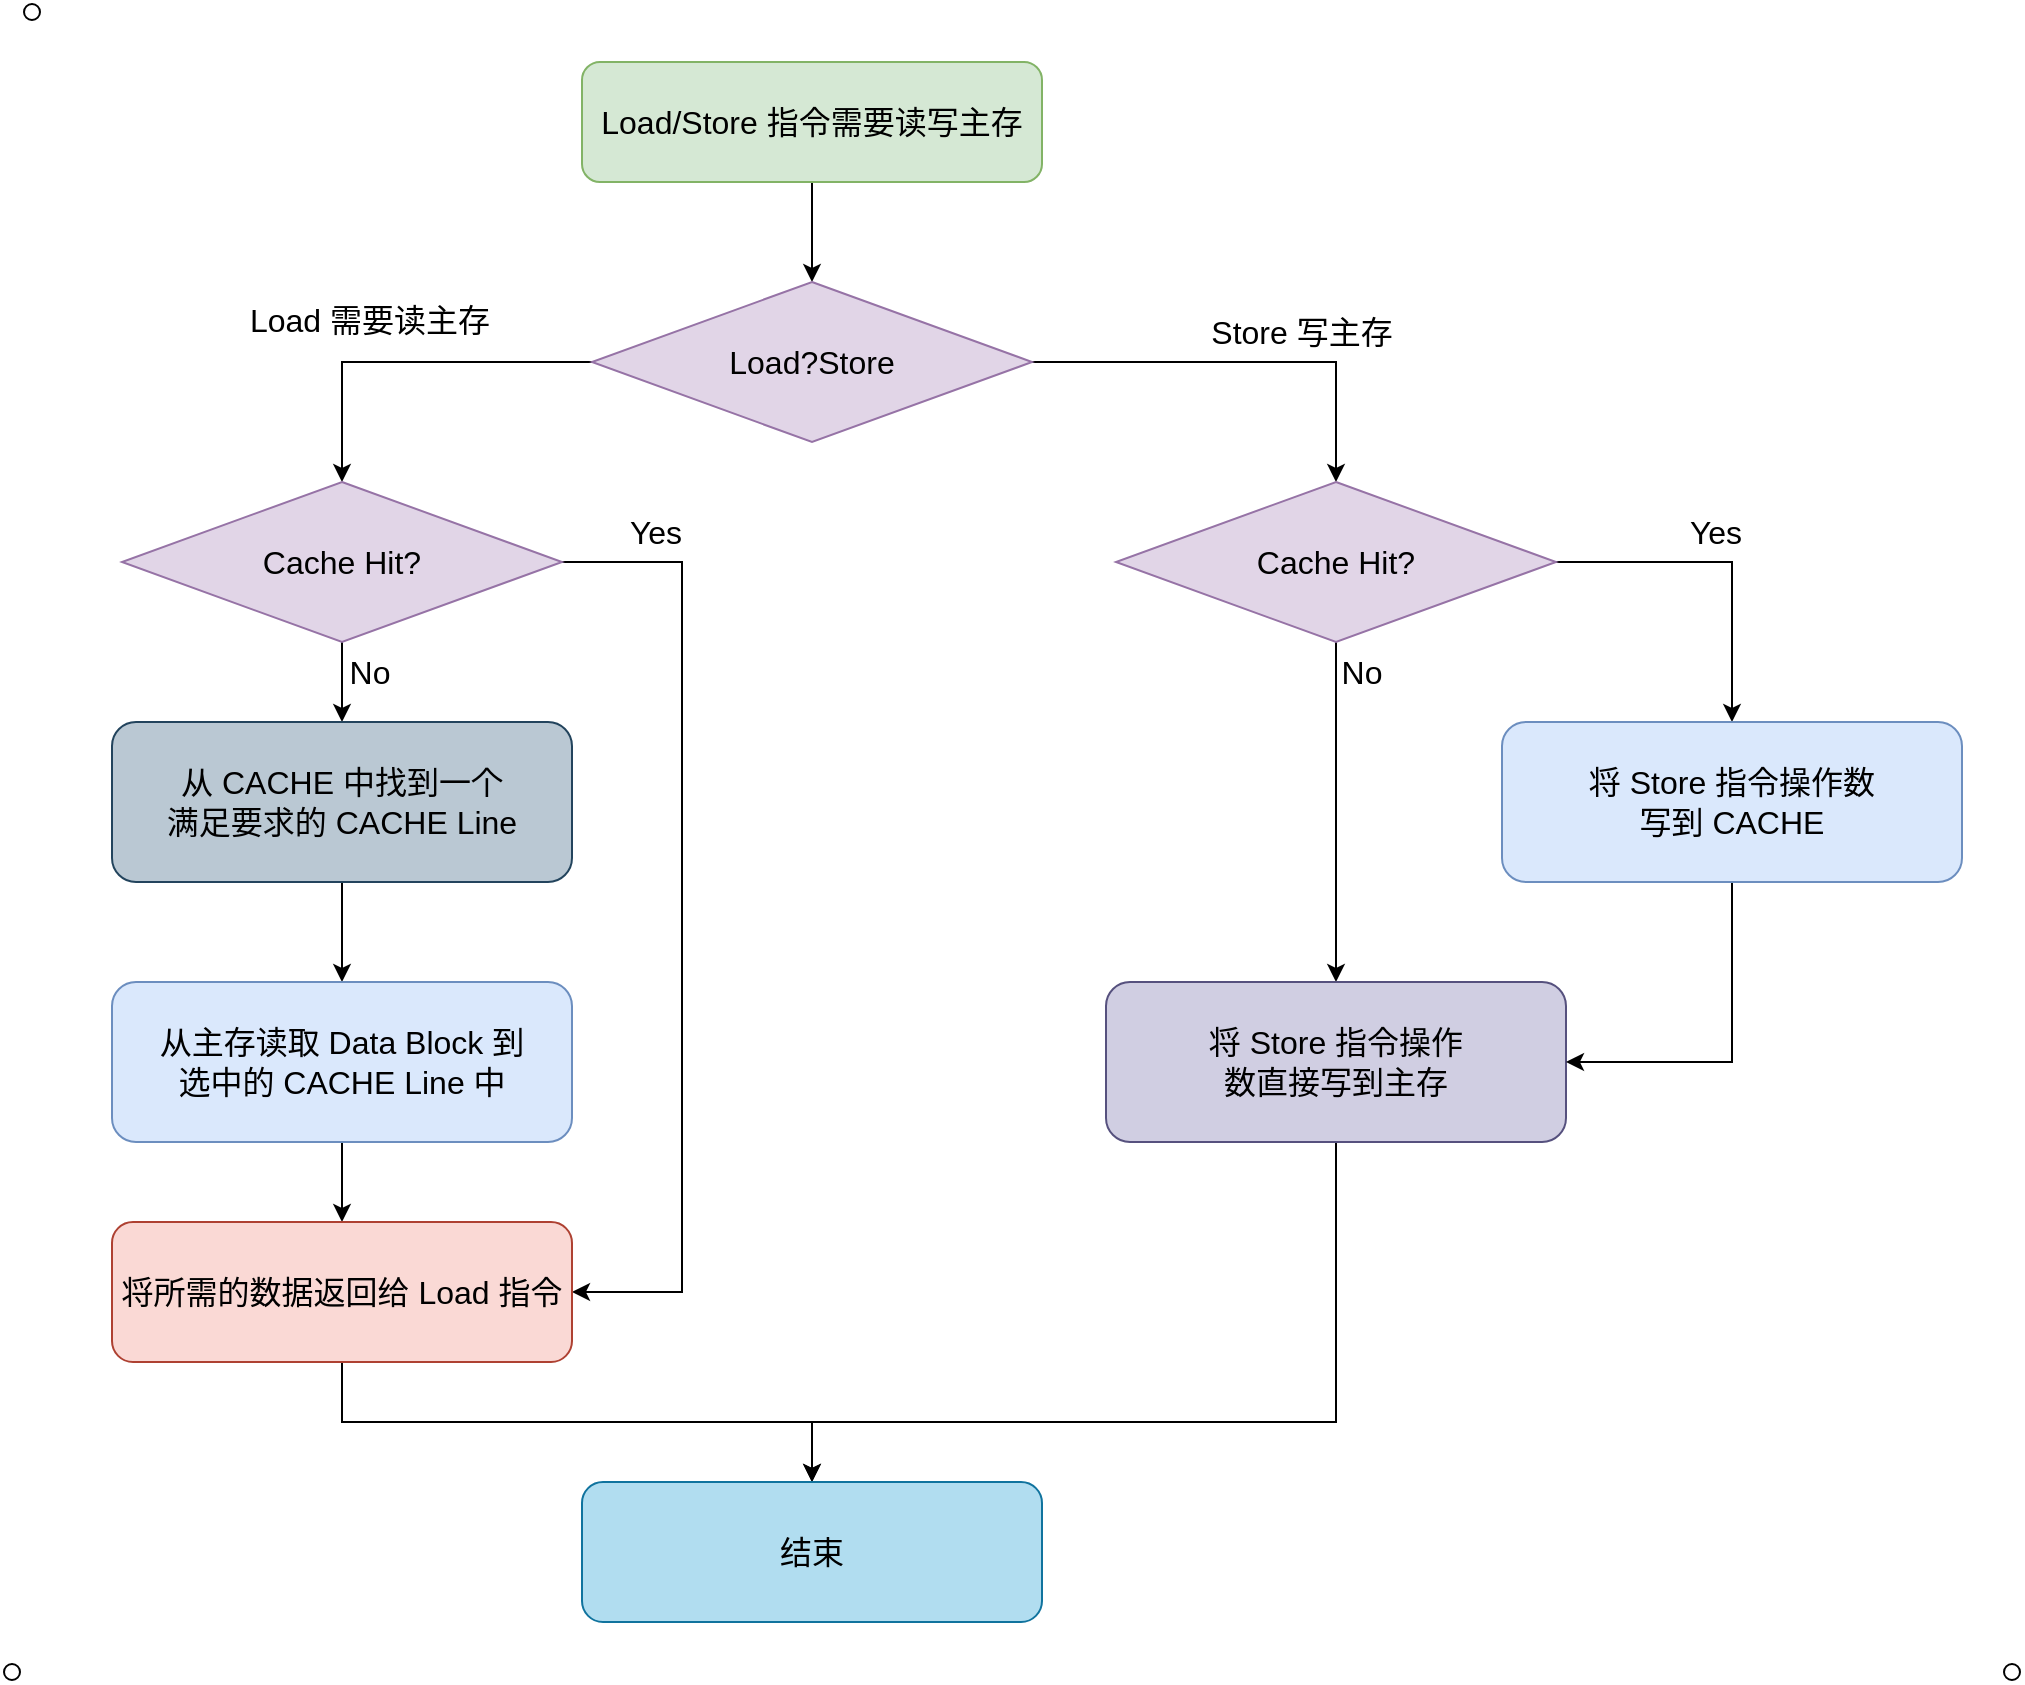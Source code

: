 <mxfile version="20.6.1" type="device"><diagram id="_hNgcgbad4vBoJ6B2qDo" name="第 1 页"><mxGraphModel dx="446" dy="1224" grid="1" gridSize="10" guides="1" tooltips="1" connect="1" arrows="1" fold="1" page="1" pageScale="1" pageWidth="850" pageHeight="1100" math="0" shadow="0"><root><mxCell id="0"/><mxCell id="1" parent="0"/><mxCell id="XTSkrlb0nIjDfnno-G7g-4" style="edgeStyle=orthogonalEdgeStyle;rounded=0;orthogonalLoop=1;jettySize=auto;html=1;entryX=0.5;entryY=0;entryDx=0;entryDy=0;fontSize=16;" parent="1" source="XTSkrlb0nIjDfnno-G7g-2" target="XTSkrlb0nIjDfnno-G7g-3" edge="1"><mxGeometry relative="1" as="geometry"/></mxCell><mxCell id="XTSkrlb0nIjDfnno-G7g-2" value="Load/Store 指令需要读写主存" style="rounded=1;whiteSpace=wrap;html=1;fontSize=16;fillColor=#d5e8d4;strokeColor=#82b366;" parent="1" vertex="1"><mxGeometry x="1820" y="180" width="230" height="60" as="geometry"/></mxCell><mxCell id="XTSkrlb0nIjDfnno-G7g-6" style="edgeStyle=orthogonalEdgeStyle;rounded=0;orthogonalLoop=1;jettySize=auto;html=1;entryX=0.5;entryY=0;entryDx=0;entryDy=0;fontSize=16;" parent="1" source="XTSkrlb0nIjDfnno-G7g-3" target="XTSkrlb0nIjDfnno-G7g-5" edge="1"><mxGeometry relative="1" as="geometry"/></mxCell><mxCell id="XTSkrlb0nIjDfnno-G7g-18" style="edgeStyle=orthogonalEdgeStyle;rounded=0;orthogonalLoop=1;jettySize=auto;html=1;entryX=0.5;entryY=0;entryDx=0;entryDy=0;fontSize=16;" parent="1" source="XTSkrlb0nIjDfnno-G7g-3" target="XTSkrlb0nIjDfnno-G7g-17" edge="1"><mxGeometry relative="1" as="geometry"/></mxCell><mxCell id="XTSkrlb0nIjDfnno-G7g-3" value="Load?Store" style="rhombus;whiteSpace=wrap;html=1;fontSize=16;fillColor=#e1d5e7;strokeColor=#9673a6;" parent="1" vertex="1"><mxGeometry x="1825" y="290" width="220" height="80" as="geometry"/></mxCell><mxCell id="XTSkrlb0nIjDfnno-G7g-10" style="edgeStyle=orthogonalEdgeStyle;rounded=0;orthogonalLoop=1;jettySize=auto;html=1;entryX=0.5;entryY=0;entryDx=0;entryDy=0;fontSize=16;" parent="1" source="XTSkrlb0nIjDfnno-G7g-5" target="XTSkrlb0nIjDfnno-G7g-9" edge="1"><mxGeometry relative="1" as="geometry"/></mxCell><mxCell id="XTSkrlb0nIjDfnno-G7g-15" style="edgeStyle=orthogonalEdgeStyle;rounded=0;orthogonalLoop=1;jettySize=auto;html=1;entryX=1;entryY=0.5;entryDx=0;entryDy=0;fontSize=16;" parent="1" source="XTSkrlb0nIjDfnno-G7g-5" target="XTSkrlb0nIjDfnno-G7g-13" edge="1"><mxGeometry relative="1" as="geometry"><Array as="points"><mxPoint x="1870" y="430"/><mxPoint x="1870" y="795"/></Array></mxGeometry></mxCell><mxCell id="XTSkrlb0nIjDfnno-G7g-5" value="Cache Hit?" style="rhombus;whiteSpace=wrap;html=1;fontSize=16;fillColor=#e1d5e7;strokeColor=#9673a6;" parent="1" vertex="1"><mxGeometry x="1590" y="390" width="220" height="80" as="geometry"/></mxCell><mxCell id="XTSkrlb0nIjDfnno-G7g-7" value="Load 需要读主存" style="text;html=1;strokeColor=none;fillColor=none;align=center;verticalAlign=middle;whiteSpace=wrap;rounded=0;fontSize=16;" parent="1" vertex="1"><mxGeometry x="1634" y="294" width="160" height="30" as="geometry"/></mxCell><mxCell id="XTSkrlb0nIjDfnno-G7g-12" style="edgeStyle=orthogonalEdgeStyle;rounded=0;orthogonalLoop=1;jettySize=auto;html=1;entryX=0.5;entryY=0;entryDx=0;entryDy=0;fontSize=16;" parent="1" source="XTSkrlb0nIjDfnno-G7g-9" target="XTSkrlb0nIjDfnno-G7g-11" edge="1"><mxGeometry relative="1" as="geometry"/></mxCell><mxCell id="XTSkrlb0nIjDfnno-G7g-9" value="从 CACHE 中找到一个&lt;br&gt;满足要求的 CACHE Line" style="rounded=1;whiteSpace=wrap;html=1;fontSize=16;fillColor=#bac8d3;strokeColor=#23445d;" parent="1" vertex="1"><mxGeometry x="1585" y="510" width="230" height="80" as="geometry"/></mxCell><mxCell id="XTSkrlb0nIjDfnno-G7g-14" value="" style="edgeStyle=orthogonalEdgeStyle;rounded=0;orthogonalLoop=1;jettySize=auto;html=1;fontSize=16;" parent="1" source="XTSkrlb0nIjDfnno-G7g-11" target="XTSkrlb0nIjDfnno-G7g-13" edge="1"><mxGeometry relative="1" as="geometry"/></mxCell><mxCell id="XTSkrlb0nIjDfnno-G7g-11" value="从主存读取 Data Block 到&lt;br&gt;选中的 CACHE Line 中" style="rounded=1;whiteSpace=wrap;html=1;fontSize=16;fillColor=#dae8fc;strokeColor=#6c8ebf;" parent="1" vertex="1"><mxGeometry x="1585" y="640" width="230" height="80" as="geometry"/></mxCell><mxCell id="XTSkrlb0nIjDfnno-G7g-26" style="edgeStyle=orthogonalEdgeStyle;rounded=0;orthogonalLoop=1;jettySize=auto;html=1;fontSize=16;" parent="1" source="XTSkrlb0nIjDfnno-G7g-13" target="XTSkrlb0nIjDfnno-G7g-25" edge="1"><mxGeometry relative="1" as="geometry"><Array as="points"><mxPoint x="1700" y="860"/><mxPoint x="1935" y="860"/></Array></mxGeometry></mxCell><mxCell id="XTSkrlb0nIjDfnno-G7g-13" value="将所需的数据返回给 Load 指令" style="rounded=1;whiteSpace=wrap;html=1;fontSize=16;fillColor=#fad9d5;strokeColor=#ae4132;" parent="1" vertex="1"><mxGeometry x="1585" y="760" width="230" height="70" as="geometry"/></mxCell><mxCell id="XTSkrlb0nIjDfnno-G7g-16" value="Yes" style="text;html=1;strokeColor=none;fillColor=none;align=center;verticalAlign=middle;whiteSpace=wrap;rounded=0;fontSize=16;" parent="1" vertex="1"><mxGeometry x="1777" y="400" width="160" height="30" as="geometry"/></mxCell><mxCell id="XTSkrlb0nIjDfnno-G7g-21" style="edgeStyle=orthogonalEdgeStyle;rounded=0;orthogonalLoop=1;jettySize=auto;html=1;entryX=0.5;entryY=0;entryDx=0;entryDy=0;fontSize=16;" parent="1" source="XTSkrlb0nIjDfnno-G7g-17" target="XTSkrlb0nIjDfnno-G7g-20" edge="1"><mxGeometry relative="1" as="geometry"/></mxCell><mxCell id="XTSkrlb0nIjDfnno-G7g-23" style="edgeStyle=orthogonalEdgeStyle;rounded=0;orthogonalLoop=1;jettySize=auto;html=1;entryX=0.5;entryY=0;entryDx=0;entryDy=0;fontSize=16;" parent="1" source="XTSkrlb0nIjDfnno-G7g-17" target="XTSkrlb0nIjDfnno-G7g-22" edge="1"><mxGeometry relative="1" as="geometry"><Array as="points"><mxPoint x="2395" y="430"/></Array></mxGeometry></mxCell><mxCell id="XTSkrlb0nIjDfnno-G7g-17" value="Cache Hit?" style="rhombus;whiteSpace=wrap;html=1;fontSize=16;fillColor=#e1d5e7;strokeColor=#9673a6;" parent="1" vertex="1"><mxGeometry x="2087" y="390" width="220" height="80" as="geometry"/></mxCell><mxCell id="XTSkrlb0nIjDfnno-G7g-19" value="Store 写主存" style="text;html=1;strokeColor=none;fillColor=none;align=center;verticalAlign=middle;whiteSpace=wrap;rounded=0;fontSize=16;" parent="1" vertex="1"><mxGeometry x="2100" y="300" width="160" height="30" as="geometry"/></mxCell><mxCell id="XTSkrlb0nIjDfnno-G7g-27" style="edgeStyle=orthogonalEdgeStyle;rounded=0;orthogonalLoop=1;jettySize=auto;html=1;entryX=0.5;entryY=0;entryDx=0;entryDy=0;fontSize=16;" parent="1" source="XTSkrlb0nIjDfnno-G7g-20" target="XTSkrlb0nIjDfnno-G7g-25" edge="1"><mxGeometry relative="1" as="geometry"><Array as="points"><mxPoint x="2197" y="860"/><mxPoint x="1935" y="860"/></Array></mxGeometry></mxCell><mxCell id="XTSkrlb0nIjDfnno-G7g-20" value="将 Store 指令操作&lt;br&gt;数直接写到主存" style="rounded=1;whiteSpace=wrap;html=1;fontSize=16;fillColor=#d0cee2;strokeColor=#56517e;" parent="1" vertex="1"><mxGeometry x="2082" y="640" width="230" height="80" as="geometry"/></mxCell><mxCell id="XTSkrlb0nIjDfnno-G7g-24" style="edgeStyle=orthogonalEdgeStyle;rounded=0;orthogonalLoop=1;jettySize=auto;html=1;entryX=1;entryY=0.5;entryDx=0;entryDy=0;fontSize=16;" parent="1" source="XTSkrlb0nIjDfnno-G7g-22" target="XTSkrlb0nIjDfnno-G7g-20" edge="1"><mxGeometry relative="1" as="geometry"/></mxCell><mxCell id="XTSkrlb0nIjDfnno-G7g-22" value="将 Store 指令操作数&lt;br&gt;写到 CACHE" style="rounded=1;whiteSpace=wrap;html=1;fontSize=16;fillColor=#dae8fc;strokeColor=#6c8ebf;" parent="1" vertex="1"><mxGeometry x="2280" y="510" width="230" height="80" as="geometry"/></mxCell><mxCell id="XTSkrlb0nIjDfnno-G7g-25" value="结束" style="rounded=1;whiteSpace=wrap;html=1;fontSize=16;fillColor=#b1ddf0;strokeColor=#10739e;" parent="1" vertex="1"><mxGeometry x="1820" y="890" width="230" height="70" as="geometry"/></mxCell><mxCell id="XTSkrlb0nIjDfnno-G7g-28" value="Yes" style="text;html=1;strokeColor=none;fillColor=none;align=center;verticalAlign=middle;whiteSpace=wrap;rounded=0;fontSize=16;" parent="1" vertex="1"><mxGeometry x="2307" y="400" width="160" height="30" as="geometry"/></mxCell><mxCell id="XTSkrlb0nIjDfnno-G7g-29" value="No" style="text;html=1;strokeColor=none;fillColor=none;align=center;verticalAlign=middle;whiteSpace=wrap;rounded=0;fontSize=16;" parent="1" vertex="1"><mxGeometry x="1634" y="470" width="160" height="30" as="geometry"/></mxCell><mxCell id="XTSkrlb0nIjDfnno-G7g-30" value="No" style="text;html=1;strokeColor=none;fillColor=none;align=center;verticalAlign=middle;whiteSpace=wrap;rounded=0;fontSize=16;" parent="1" vertex="1"><mxGeometry x="2130" y="470" width="160" height="30" as="geometry"/></mxCell><mxCell id="CjzYQHCBljqQlC9Ew1nt-1" value="" style="verticalLabelPosition=bottom;shadow=0;dashed=0;align=center;html=1;verticalAlign=top;shape=mxgraph.electrical.logic_gates.inverting_contact;fontSize=16;" vertex="1" parent="1"><mxGeometry x="1540" y="150" width="10" height="10" as="geometry"/></mxCell><mxCell id="CjzYQHCBljqQlC9Ew1nt-2" value="" style="verticalLabelPosition=bottom;shadow=0;dashed=0;align=center;html=1;verticalAlign=top;shape=mxgraph.electrical.logic_gates.inverting_contact;fontSize=16;" vertex="1" parent="1"><mxGeometry x="1530" y="980" width="10" height="10" as="geometry"/></mxCell><mxCell id="CjzYQHCBljqQlC9Ew1nt-3" value="" style="verticalLabelPosition=bottom;shadow=0;dashed=0;align=center;html=1;verticalAlign=top;shape=mxgraph.electrical.logic_gates.inverting_contact;fontSize=16;" vertex="1" parent="1"><mxGeometry x="2530" y="980" width="10" height="10" as="geometry"/></mxCell></root></mxGraphModel></diagram></mxfile>